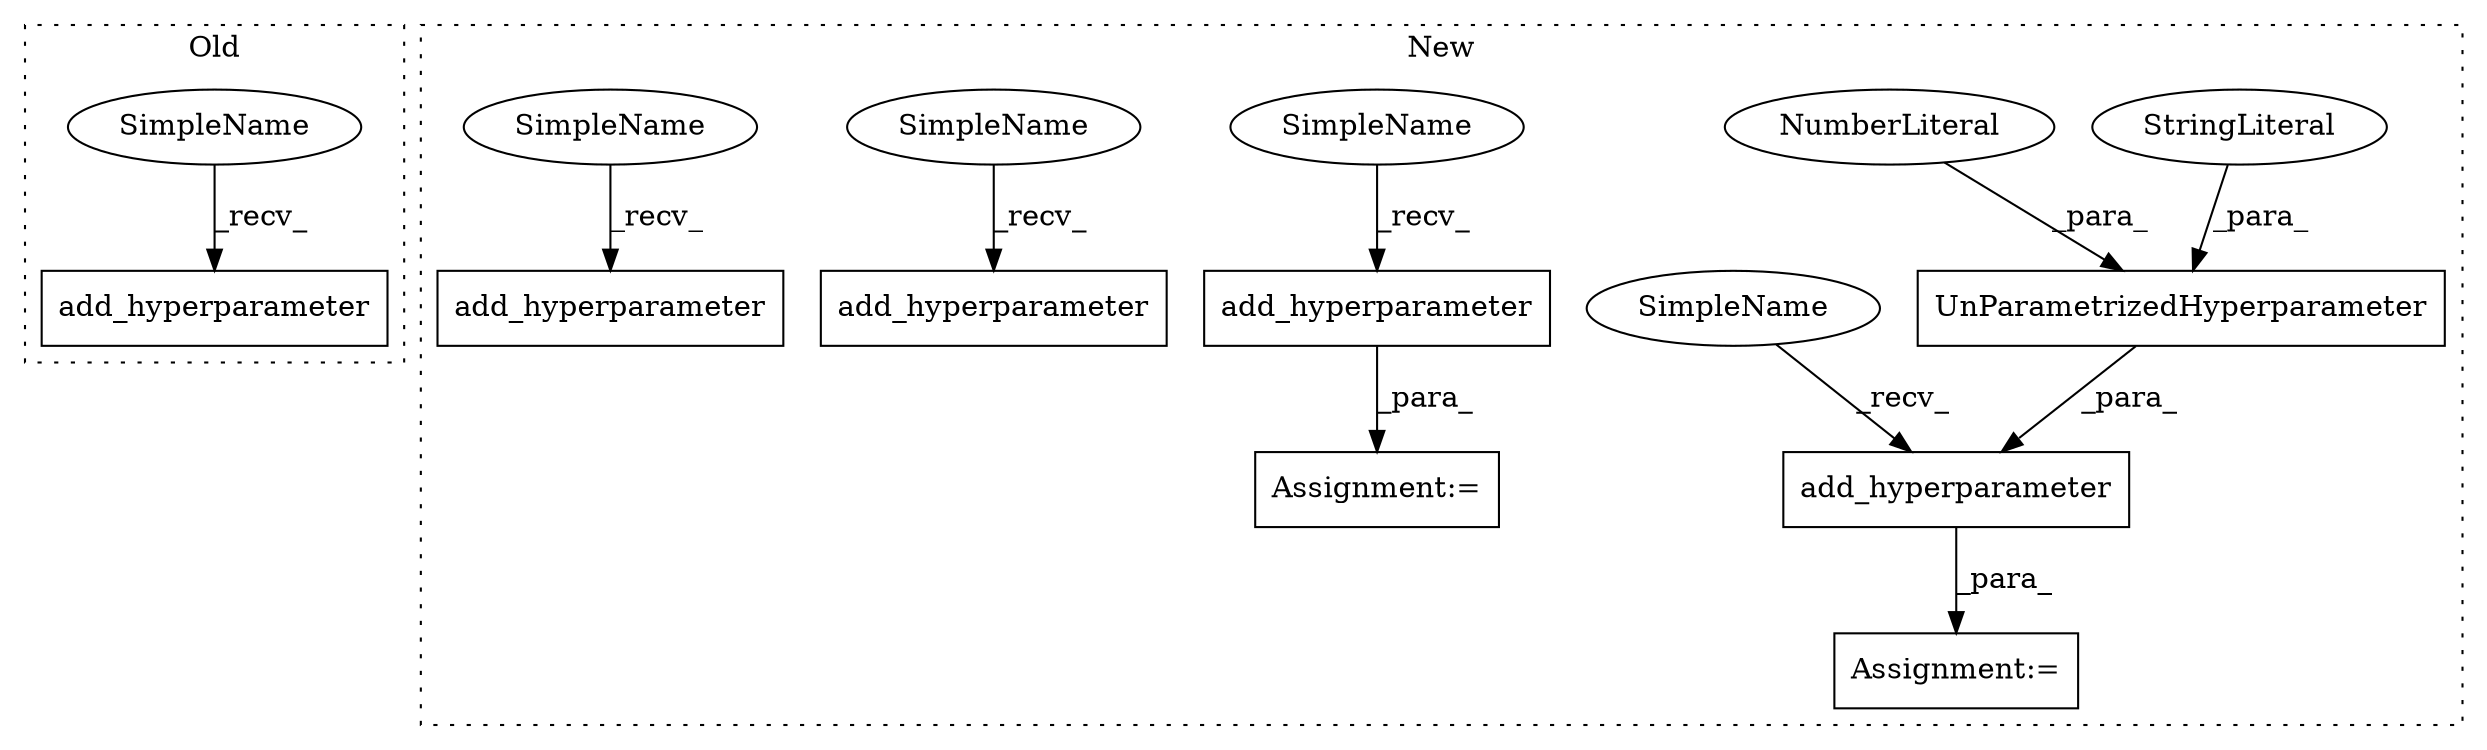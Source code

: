 digraph G {
subgraph cluster0 {
1 [label="add_hyperparameter" a="32" s="4940,4972" l="19,1" shape="box"];
11 [label="SimpleName" a="42" s="4937" l="2" shape="ellipse"];
label = "Old";
style="dotted";
}
subgraph cluster1 {
2 [label="UnParametrizedHyperparameter" a="32" s="5474,5533" l="29,1" shape="box"];
3 [label="StringLiteral" a="45" s="5503" l="26" shape="ellipse"];
4 [label="NumberLiteral" a="34" s="5530" l="3" shape="ellipse"];
5 [label="add_hyperparameter" a="32" s="5455,5534" l="19,1" shape="box"];
6 [label="add_hyperparameter" a="32" s="5836,5904" l="19,1" shape="box"];
7 [label="Assignment:=" a="7" s="5832" l="1" shape="box"];
8 [label="add_hyperparameter" a="32" s="5554,5631" l="19,1" shape="box"];
9 [label="Assignment:=" a="7" s="5451" l="1" shape="box"];
10 [label="add_hyperparameter" a="32" s="4842,4943" l="19,1" shape="box"];
12 [label="SimpleName" a="42" s="5452" l="2" shape="ellipse"];
13 [label="SimpleName" a="42" s="5833" l="2" shape="ellipse"];
14 [label="SimpleName" a="42" s="4839" l="2" shape="ellipse"];
15 [label="SimpleName" a="42" s="5551" l="2" shape="ellipse"];
label = "New";
style="dotted";
}
2 -> 5 [label="_para_"];
3 -> 2 [label="_para_"];
4 -> 2 [label="_para_"];
5 -> 9 [label="_para_"];
6 -> 7 [label="_para_"];
11 -> 1 [label="_recv_"];
12 -> 5 [label="_recv_"];
13 -> 6 [label="_recv_"];
14 -> 10 [label="_recv_"];
15 -> 8 [label="_recv_"];
}